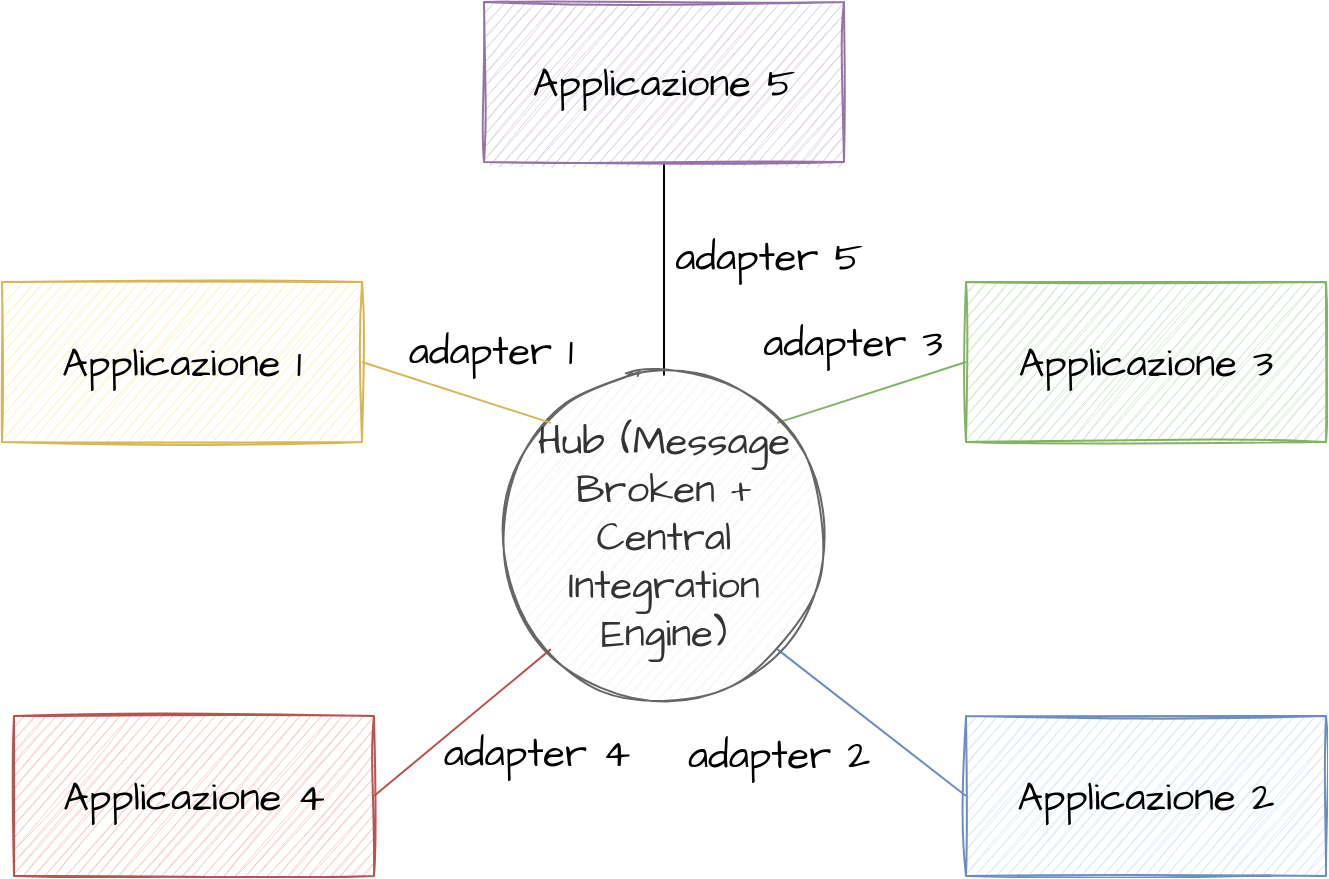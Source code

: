 <mxfile version="16.0.3" type="device"><diagram id="iR7kW6d5z7mH8W_eMVzF" name="Page-1"><mxGraphModel dx="1422" dy="745" grid="0" gridSize="10" guides="1" tooltips="1" connect="1" arrows="1" fold="1" page="1" pageScale="1" pageWidth="827" pageHeight="1169" math="0" shadow="0"><root><mxCell id="0"/><mxCell id="1" parent="0"/><mxCell id="C3XevyiPWe10clBY7flE-7" value="adapter 5" style="edgeStyle=orthogonalEdgeStyle;rounded=0;orthogonalLoop=1;jettySize=auto;html=1;entryX=0.5;entryY=1;entryDx=0;entryDy=0;fontFamily=Architects Daughter;fontSource=https%3A%2F%2Ffonts.googleapis.com%2Fcss%3Ffamily%3DArchitects%2BDaughter;fontSize=20;endArrow=none;endFill=0;labelBackgroundColor=none;" edge="1" parent="1" source="C3XevyiPWe10clBY7flE-1" target="C3XevyiPWe10clBY7flE-2"><mxGeometry x="0.121" y="-52" relative="1" as="geometry"><mxPoint as="offset"/></mxGeometry></mxCell><mxCell id="C3XevyiPWe10clBY7flE-8" value="adapter 3" style="rounded=0;orthogonalLoop=1;jettySize=auto;html=1;exitX=1;exitY=0;exitDx=0;exitDy=0;fontFamily=Architects Daughter;fontSource=https%3A%2F%2Ffonts.googleapis.com%2Fcss%3Ffamily%3DArchitects%2BDaughter;fontSize=20;endArrow=none;endFill=0;entryX=0;entryY=0.5;entryDx=0;entryDy=0;labelBackgroundColor=none;fillColor=#d5e8d4;strokeColor=#82b366;" edge="1" parent="1" source="C3XevyiPWe10clBY7flE-1" target="C3XevyiPWe10clBY7flE-6"><mxGeometry x="-0.032" y="27" relative="1" as="geometry"><mxPoint as="offset"/></mxGeometry></mxCell><mxCell id="C3XevyiPWe10clBY7flE-9" value="adapter 2" style="edgeStyle=none;rounded=0;orthogonalLoop=1;jettySize=auto;html=1;exitX=1;exitY=1;exitDx=0;exitDy=0;entryX=0;entryY=0.5;entryDx=0;entryDy=0;fontFamily=Architects Daughter;fontSource=https%3A%2F%2Ffonts.googleapis.com%2Fcss%3Ffamily%3DArchitects%2BDaughter;fontSize=20;endArrow=none;endFill=0;labelBackgroundColor=none;fillColor=#dae8fc;strokeColor=#6c8ebf;" edge="1" parent="1" source="C3XevyiPWe10clBY7flE-1" target="C3XevyiPWe10clBY7flE-5"><mxGeometry x="-0.462" y="-41" relative="1" as="geometry"><mxPoint as="offset"/></mxGeometry></mxCell><mxCell id="C3XevyiPWe10clBY7flE-10" value="adapter 4" style="edgeStyle=none;rounded=0;orthogonalLoop=1;jettySize=auto;html=1;exitX=0;exitY=1;exitDx=0;exitDy=0;entryX=1;entryY=0.5;entryDx=0;entryDy=0;fontFamily=Architects Daughter;fontSource=https%3A%2F%2Ffonts.googleapis.com%2Fcss%3Ffamily%3DArchitects%2BDaughter;fontSize=20;endArrow=none;endFill=0;labelBackgroundColor=none;fillColor=#f8cecc;strokeColor=#b85450;" edge="1" parent="1" source="C3XevyiPWe10clBY7flE-1" target="C3XevyiPWe10clBY7flE-4"><mxGeometry x="-0.329" y="35" relative="1" as="geometry"><mxPoint as="offset"/></mxGeometry></mxCell><mxCell id="C3XevyiPWe10clBY7flE-1" value="Hub (Message Broken + Central Integration Engine)" style="ellipse;whiteSpace=wrap;html=1;aspect=fixed;sketch=1;fontSize=20;fontFamily=Architects Daughter;fontSource=https%3A%2F%2Ffonts.googleapis.com%2Fcss%3Ffamily%3DArchitects%2BDaughter;fillColor=#f5f5f5;fontColor=#333333;strokeColor=#666666;" vertex="1" parent="1"><mxGeometry x="334" y="320" width="160" height="160" as="geometry"/></mxCell><mxCell id="C3XevyiPWe10clBY7flE-2" value="Applicazione 5" style="rounded=0;whiteSpace=wrap;html=1;sketch=1;fontSize=20;fontFamily=Architects Daughter;fontSource=https%3A%2F%2Ffonts.googleapis.com%2Fcss%3Ffamily%3DArchitects%2BDaughter;fillColor=#e1d5e7;strokeColor=#9673a6;" vertex="1" parent="1"><mxGeometry x="324" y="133" width="180" height="80" as="geometry"/></mxCell><mxCell id="C3XevyiPWe10clBY7flE-11" value="adapter 1" style="edgeStyle=none;rounded=0;orthogonalLoop=1;jettySize=auto;html=1;exitX=1;exitY=0.5;exitDx=0;exitDy=0;entryX=0;entryY=0;entryDx=0;entryDy=0;fontFamily=Architects Daughter;fontSource=https%3A%2F%2Ffonts.googleapis.com%2Fcss%3Ffamily%3DArchitects%2BDaughter;fontSize=20;endArrow=none;endFill=0;labelBackgroundColor=none;fillColor=#fff2cc;strokeColor=#d6b656;" edge="1" parent="1" source="C3XevyiPWe10clBY7flE-3" target="C3XevyiPWe10clBY7flE-1"><mxGeometry x="0.191" y="25" relative="1" as="geometry"><mxPoint as="offset"/></mxGeometry></mxCell><mxCell id="C3XevyiPWe10clBY7flE-3" value="Applicazione 1" style="rounded=0;whiteSpace=wrap;html=1;sketch=1;fontSize=20;fontFamily=Architects Daughter;fontSource=https%3A%2F%2Ffonts.googleapis.com%2Fcss%3Ffamily%3DArchitects%2BDaughter;fillColor=#fff2cc;strokeColor=#d6b656;" vertex="1" parent="1"><mxGeometry x="83" y="273" width="180" height="80" as="geometry"/></mxCell><mxCell id="C3XevyiPWe10clBY7flE-4" value="Applicazione 4" style="rounded=0;whiteSpace=wrap;html=1;sketch=1;fontSize=20;fontFamily=Architects Daughter;fontSource=https%3A%2F%2Ffonts.googleapis.com%2Fcss%3Ffamily%3DArchitects%2BDaughter;fillColor=#f8cecc;strokeColor=#b85450;" vertex="1" parent="1"><mxGeometry x="89" y="490" width="180" height="80" as="geometry"/></mxCell><mxCell id="C3XevyiPWe10clBY7flE-5" value="Applicazione 2" style="rounded=0;whiteSpace=wrap;html=1;sketch=1;fontSize=20;fontFamily=Architects Daughter;fontSource=https%3A%2F%2Ffonts.googleapis.com%2Fcss%3Ffamily%3DArchitects%2BDaughter;fillColor=#dae8fc;strokeColor=#6c8ebf;" vertex="1" parent="1"><mxGeometry x="565" y="490" width="180" height="80" as="geometry"/></mxCell><mxCell id="C3XevyiPWe10clBY7flE-6" value="Applicazione 3" style="rounded=0;whiteSpace=wrap;html=1;sketch=1;fontSize=20;fontFamily=Architects Daughter;fontSource=https%3A%2F%2Ffonts.googleapis.com%2Fcss%3Ffamily%3DArchitects%2BDaughter;fillColor=#d5e8d4;strokeColor=#82b366;" vertex="1" parent="1"><mxGeometry x="565" y="273" width="180" height="80" as="geometry"/></mxCell></root></mxGraphModel></diagram></mxfile>